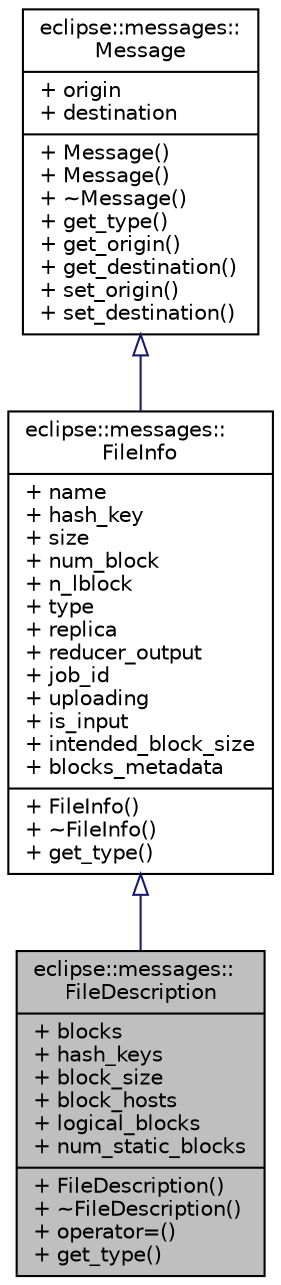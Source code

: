 digraph "eclipse::messages::FileDescription"
{
  edge [fontname="Helvetica",fontsize="10",labelfontname="Helvetica",labelfontsize="10"];
  node [fontname="Helvetica",fontsize="10",shape=record];
  Node1 [label="{eclipse::messages::\lFileDescription\n|+ blocks\l+ hash_keys\l+ block_size\l+ block_hosts\l+ logical_blocks\l+ num_static_blocks\l|+ FileDescription()\l+ ~FileDescription()\l+ operator=()\l+ get_type()\l}",height=0.2,width=0.4,color="black", fillcolor="grey75", style="filled" fontcolor="black"];
  Node2 -> Node1 [dir="back",color="midnightblue",fontsize="10",style="solid",arrowtail="onormal",fontname="Helvetica"];
  Node2 [label="{eclipse::messages::\lFileInfo\n|+ name\l+ hash_key\l+ size\l+ num_block\l+ n_lblock\l+ type\l+ replica\l+ reducer_output\l+ job_id\l+ uploading\l+ is_input\l+ intended_block_size\l+ blocks_metadata\l|+ FileInfo()\l+ ~FileInfo()\l+ get_type()\l}",height=0.2,width=0.4,color="black", fillcolor="white", style="filled",URL="$structeclipse_1_1messages_1_1FileInfo.html"];
  Node3 -> Node2 [dir="back",color="midnightblue",fontsize="10",style="solid",arrowtail="onormal",fontname="Helvetica"];
  Node3 [label="{eclipse::messages::\lMessage\n|+ origin\l+ destination\l|+ Message()\l+ Message()\l+ ~Message()\l+ get_type()\l+ get_origin()\l+ get_destination()\l+ set_origin()\l+ set_destination()\l}",height=0.2,width=0.4,color="black", fillcolor="white", style="filled",URL="$structeclipse_1_1messages_1_1Message.html"];
}
